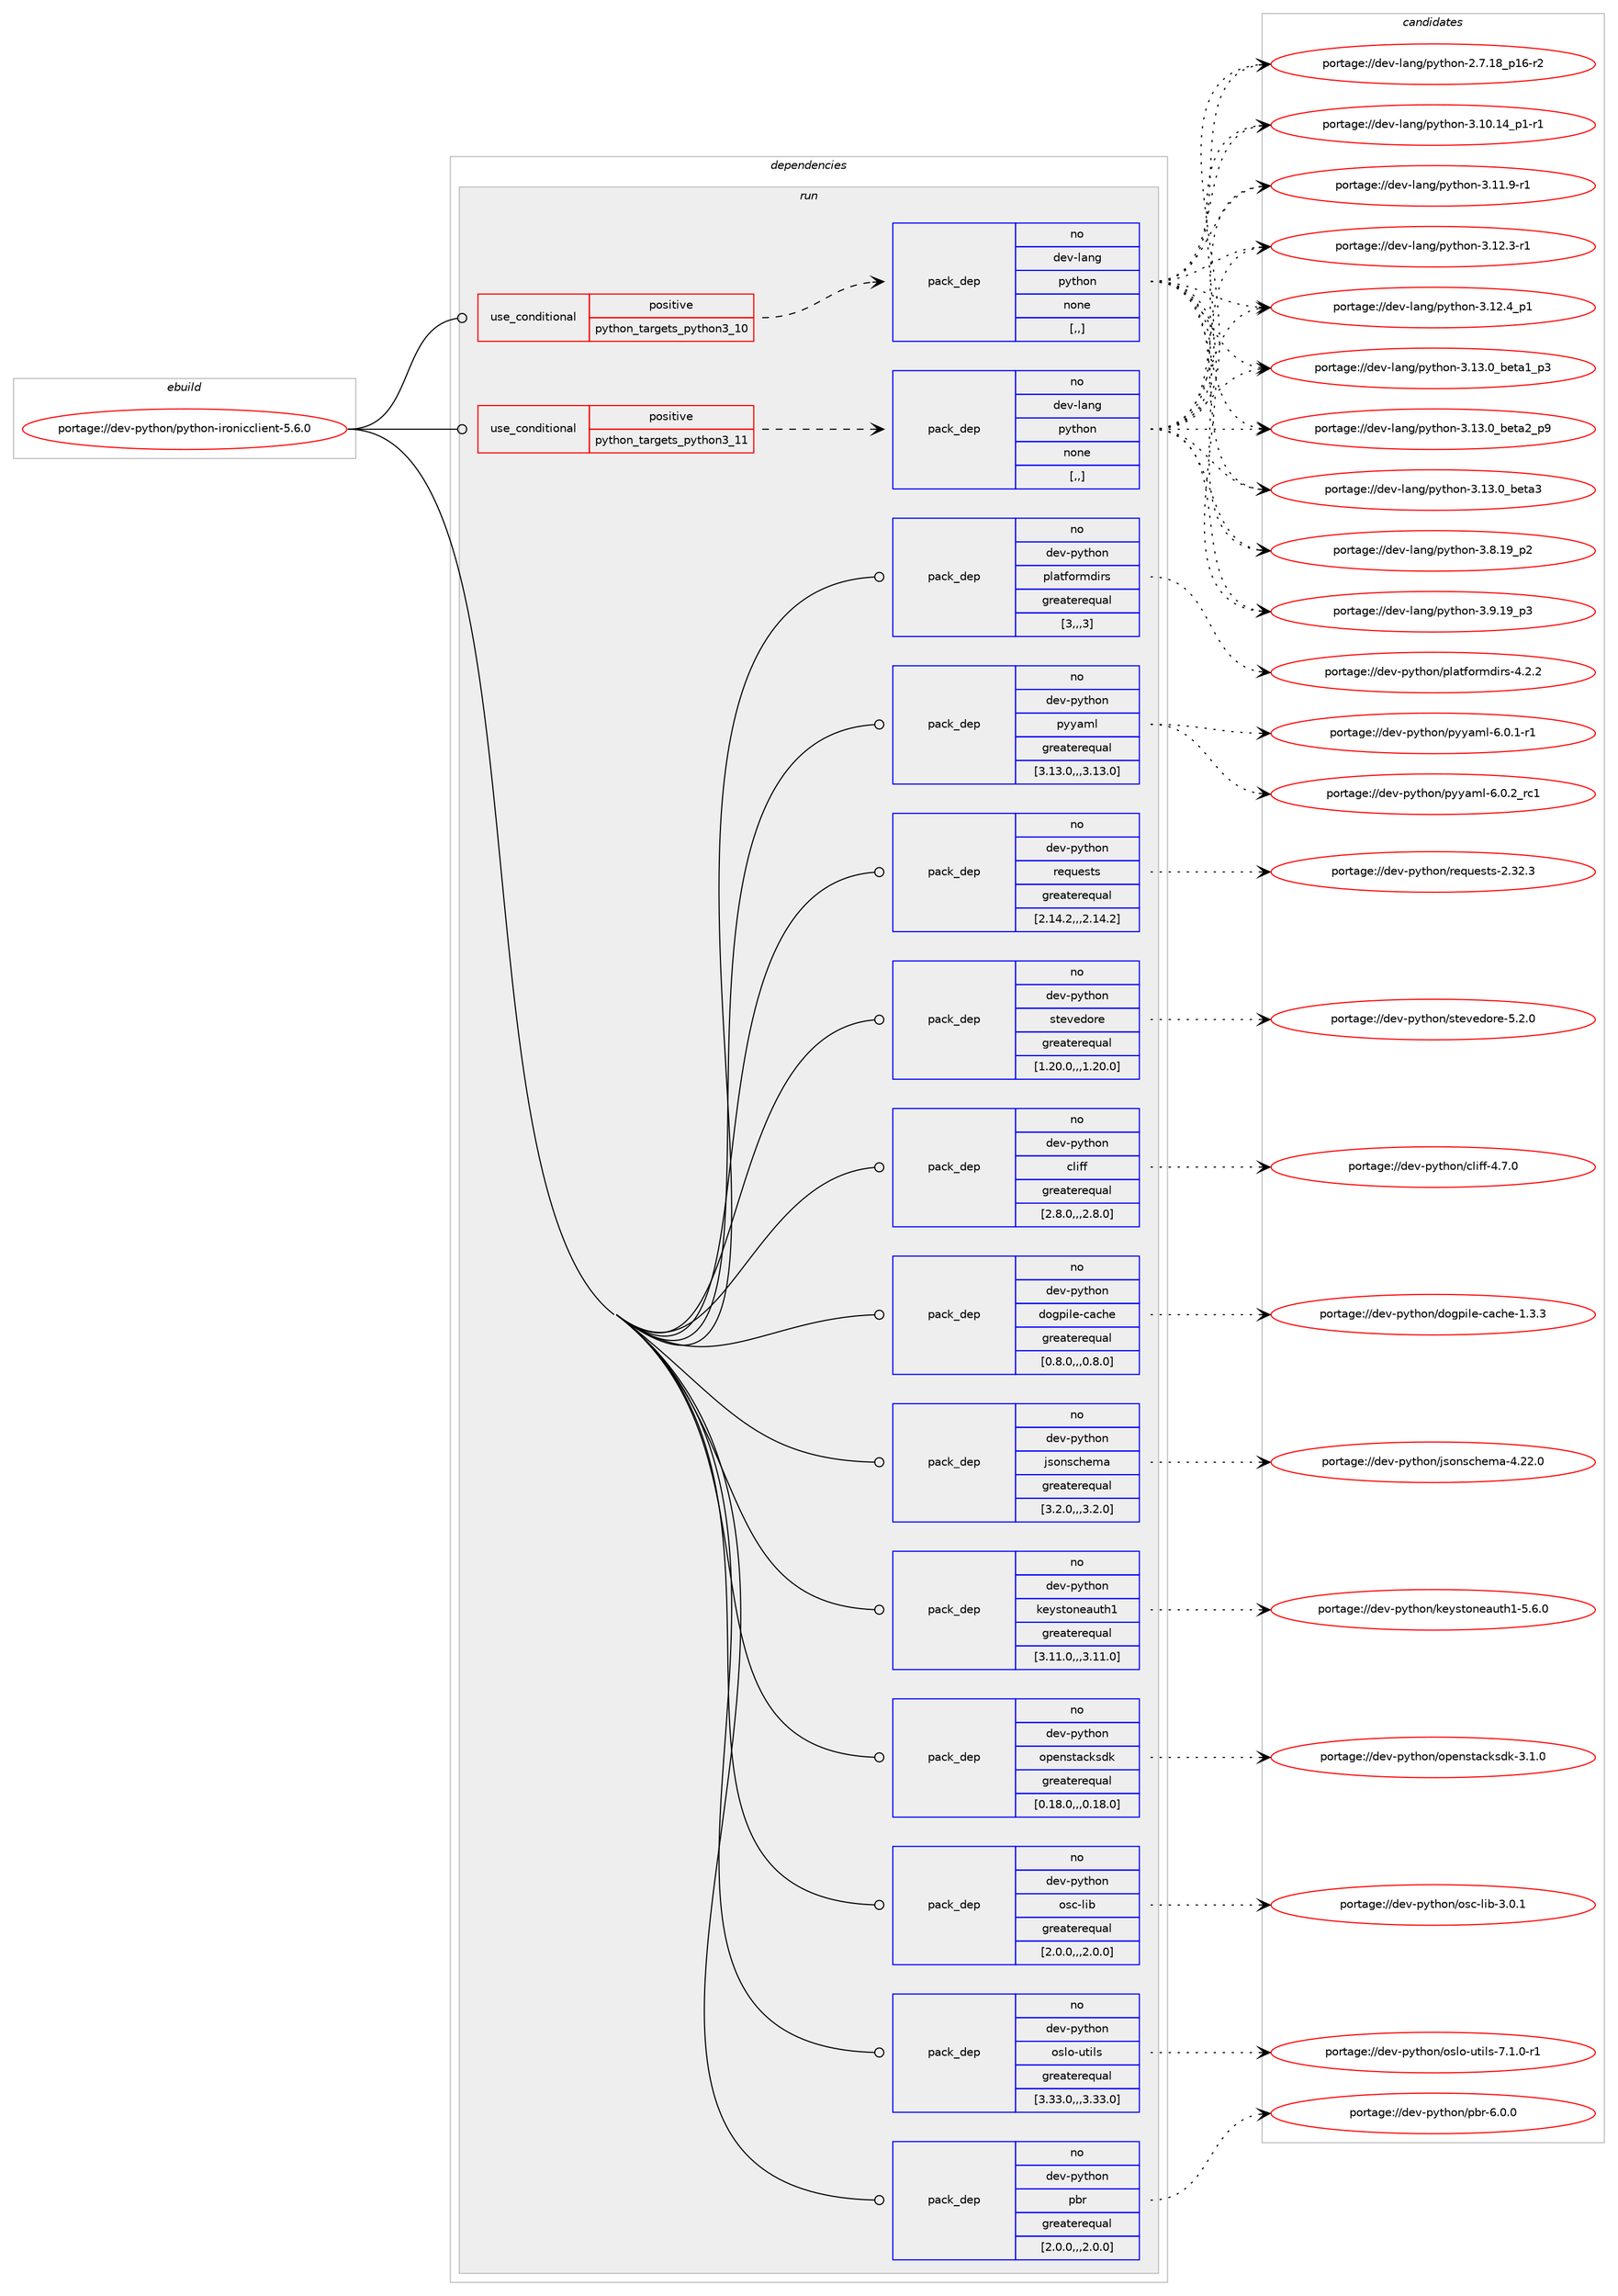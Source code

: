 digraph prolog {

# *************
# Graph options
# *************

newrank=true;
concentrate=true;
compound=true;
graph [rankdir=LR,fontname=Helvetica,fontsize=10,ranksep=1.5];#, ranksep=2.5, nodesep=0.2];
edge  [arrowhead=vee];
node  [fontname=Helvetica,fontsize=10];

# **********
# The ebuild
# **********

subgraph cluster_leftcol {
color=gray;
rank=same;
label=<<i>ebuild</i>>;
id [label="portage://dev-python/python-ironicclient-5.6.0", color=red, width=4, href="../dev-python/python-ironicclient-5.6.0.svg"];
}

# ****************
# The dependencies
# ****************

subgraph cluster_midcol {
color=gray;
label=<<i>dependencies</i>>;
subgraph cluster_compile {
fillcolor="#eeeeee";
style=filled;
label=<<i>compile</i>>;
}
subgraph cluster_compileandrun {
fillcolor="#eeeeee";
style=filled;
label=<<i>compile and run</i>>;
}
subgraph cluster_run {
fillcolor="#eeeeee";
style=filled;
label=<<i>run</i>>;
subgraph cond37028 {
dependency155985 [label=<<TABLE BORDER="0" CELLBORDER="1" CELLSPACING="0" CELLPADDING="4"><TR><TD ROWSPAN="3" CELLPADDING="10">use_conditional</TD></TR><TR><TD>positive</TD></TR><TR><TD>python_targets_python3_10</TD></TR></TABLE>>, shape=none, color=red];
subgraph pack117721 {
dependency155986 [label=<<TABLE BORDER="0" CELLBORDER="1" CELLSPACING="0" CELLPADDING="4" WIDTH="220"><TR><TD ROWSPAN="6" CELLPADDING="30">pack_dep</TD></TR><TR><TD WIDTH="110">no</TD></TR><TR><TD>dev-lang</TD></TR><TR><TD>python</TD></TR><TR><TD>none</TD></TR><TR><TD>[,,]</TD></TR></TABLE>>, shape=none, color=blue];
}
dependency155985:e -> dependency155986:w [weight=20,style="dashed",arrowhead="vee"];
}
id:e -> dependency155985:w [weight=20,style="solid",arrowhead="odot"];
subgraph cond37029 {
dependency155987 [label=<<TABLE BORDER="0" CELLBORDER="1" CELLSPACING="0" CELLPADDING="4"><TR><TD ROWSPAN="3" CELLPADDING="10">use_conditional</TD></TR><TR><TD>positive</TD></TR><TR><TD>python_targets_python3_11</TD></TR></TABLE>>, shape=none, color=red];
subgraph pack117722 {
dependency155988 [label=<<TABLE BORDER="0" CELLBORDER="1" CELLSPACING="0" CELLPADDING="4" WIDTH="220"><TR><TD ROWSPAN="6" CELLPADDING="30">pack_dep</TD></TR><TR><TD WIDTH="110">no</TD></TR><TR><TD>dev-lang</TD></TR><TR><TD>python</TD></TR><TR><TD>none</TD></TR><TR><TD>[,,]</TD></TR></TABLE>>, shape=none, color=blue];
}
dependency155987:e -> dependency155988:w [weight=20,style="dashed",arrowhead="vee"];
}
id:e -> dependency155987:w [weight=20,style="solid",arrowhead="odot"];
subgraph pack117723 {
dependency155989 [label=<<TABLE BORDER="0" CELLBORDER="1" CELLSPACING="0" CELLPADDING="4" WIDTH="220"><TR><TD ROWSPAN="6" CELLPADDING="30">pack_dep</TD></TR><TR><TD WIDTH="110">no</TD></TR><TR><TD>dev-python</TD></TR><TR><TD>cliff</TD></TR><TR><TD>greaterequal</TD></TR><TR><TD>[2.8.0,,,2.8.0]</TD></TR></TABLE>>, shape=none, color=blue];
}
id:e -> dependency155989:w [weight=20,style="solid",arrowhead="odot"];
subgraph pack117724 {
dependency155990 [label=<<TABLE BORDER="0" CELLBORDER="1" CELLSPACING="0" CELLPADDING="4" WIDTH="220"><TR><TD ROWSPAN="6" CELLPADDING="30">pack_dep</TD></TR><TR><TD WIDTH="110">no</TD></TR><TR><TD>dev-python</TD></TR><TR><TD>dogpile-cache</TD></TR><TR><TD>greaterequal</TD></TR><TR><TD>[0.8.0,,,0.8.0]</TD></TR></TABLE>>, shape=none, color=blue];
}
id:e -> dependency155990:w [weight=20,style="solid",arrowhead="odot"];
subgraph pack117725 {
dependency155991 [label=<<TABLE BORDER="0" CELLBORDER="1" CELLSPACING="0" CELLPADDING="4" WIDTH="220"><TR><TD ROWSPAN="6" CELLPADDING="30">pack_dep</TD></TR><TR><TD WIDTH="110">no</TD></TR><TR><TD>dev-python</TD></TR><TR><TD>jsonschema</TD></TR><TR><TD>greaterequal</TD></TR><TR><TD>[3.2.0,,,3.2.0]</TD></TR></TABLE>>, shape=none, color=blue];
}
id:e -> dependency155991:w [weight=20,style="solid",arrowhead="odot"];
subgraph pack117726 {
dependency155992 [label=<<TABLE BORDER="0" CELLBORDER="1" CELLSPACING="0" CELLPADDING="4" WIDTH="220"><TR><TD ROWSPAN="6" CELLPADDING="30">pack_dep</TD></TR><TR><TD WIDTH="110">no</TD></TR><TR><TD>dev-python</TD></TR><TR><TD>keystoneauth1</TD></TR><TR><TD>greaterequal</TD></TR><TR><TD>[3.11.0,,,3.11.0]</TD></TR></TABLE>>, shape=none, color=blue];
}
id:e -> dependency155992:w [weight=20,style="solid",arrowhead="odot"];
subgraph pack117727 {
dependency155993 [label=<<TABLE BORDER="0" CELLBORDER="1" CELLSPACING="0" CELLPADDING="4" WIDTH="220"><TR><TD ROWSPAN="6" CELLPADDING="30">pack_dep</TD></TR><TR><TD WIDTH="110">no</TD></TR><TR><TD>dev-python</TD></TR><TR><TD>openstacksdk</TD></TR><TR><TD>greaterequal</TD></TR><TR><TD>[0.18.0,,,0.18.0]</TD></TR></TABLE>>, shape=none, color=blue];
}
id:e -> dependency155993:w [weight=20,style="solid",arrowhead="odot"];
subgraph pack117728 {
dependency155994 [label=<<TABLE BORDER="0" CELLBORDER="1" CELLSPACING="0" CELLPADDING="4" WIDTH="220"><TR><TD ROWSPAN="6" CELLPADDING="30">pack_dep</TD></TR><TR><TD WIDTH="110">no</TD></TR><TR><TD>dev-python</TD></TR><TR><TD>osc-lib</TD></TR><TR><TD>greaterequal</TD></TR><TR><TD>[2.0.0,,,2.0.0]</TD></TR></TABLE>>, shape=none, color=blue];
}
id:e -> dependency155994:w [weight=20,style="solid",arrowhead="odot"];
subgraph pack117729 {
dependency155995 [label=<<TABLE BORDER="0" CELLBORDER="1" CELLSPACING="0" CELLPADDING="4" WIDTH="220"><TR><TD ROWSPAN="6" CELLPADDING="30">pack_dep</TD></TR><TR><TD WIDTH="110">no</TD></TR><TR><TD>dev-python</TD></TR><TR><TD>oslo-utils</TD></TR><TR><TD>greaterequal</TD></TR><TR><TD>[3.33.0,,,3.33.0]</TD></TR></TABLE>>, shape=none, color=blue];
}
id:e -> dependency155995:w [weight=20,style="solid",arrowhead="odot"];
subgraph pack117730 {
dependency155996 [label=<<TABLE BORDER="0" CELLBORDER="1" CELLSPACING="0" CELLPADDING="4" WIDTH="220"><TR><TD ROWSPAN="6" CELLPADDING="30">pack_dep</TD></TR><TR><TD WIDTH="110">no</TD></TR><TR><TD>dev-python</TD></TR><TR><TD>pbr</TD></TR><TR><TD>greaterequal</TD></TR><TR><TD>[2.0.0,,,2.0.0]</TD></TR></TABLE>>, shape=none, color=blue];
}
id:e -> dependency155996:w [weight=20,style="solid",arrowhead="odot"];
subgraph pack117731 {
dependency155997 [label=<<TABLE BORDER="0" CELLBORDER="1" CELLSPACING="0" CELLPADDING="4" WIDTH="220"><TR><TD ROWSPAN="6" CELLPADDING="30">pack_dep</TD></TR><TR><TD WIDTH="110">no</TD></TR><TR><TD>dev-python</TD></TR><TR><TD>platformdirs</TD></TR><TR><TD>greaterequal</TD></TR><TR><TD>[3,,,3]</TD></TR></TABLE>>, shape=none, color=blue];
}
id:e -> dependency155997:w [weight=20,style="solid",arrowhead="odot"];
subgraph pack117732 {
dependency155998 [label=<<TABLE BORDER="0" CELLBORDER="1" CELLSPACING="0" CELLPADDING="4" WIDTH="220"><TR><TD ROWSPAN="6" CELLPADDING="30">pack_dep</TD></TR><TR><TD WIDTH="110">no</TD></TR><TR><TD>dev-python</TD></TR><TR><TD>pyyaml</TD></TR><TR><TD>greaterequal</TD></TR><TR><TD>[3.13.0,,,3.13.0]</TD></TR></TABLE>>, shape=none, color=blue];
}
id:e -> dependency155998:w [weight=20,style="solid",arrowhead="odot"];
subgraph pack117733 {
dependency155999 [label=<<TABLE BORDER="0" CELLBORDER="1" CELLSPACING="0" CELLPADDING="4" WIDTH="220"><TR><TD ROWSPAN="6" CELLPADDING="30">pack_dep</TD></TR><TR><TD WIDTH="110">no</TD></TR><TR><TD>dev-python</TD></TR><TR><TD>requests</TD></TR><TR><TD>greaterequal</TD></TR><TR><TD>[2.14.2,,,2.14.2]</TD></TR></TABLE>>, shape=none, color=blue];
}
id:e -> dependency155999:w [weight=20,style="solid",arrowhead="odot"];
subgraph pack117734 {
dependency156000 [label=<<TABLE BORDER="0" CELLBORDER="1" CELLSPACING="0" CELLPADDING="4" WIDTH="220"><TR><TD ROWSPAN="6" CELLPADDING="30">pack_dep</TD></TR><TR><TD WIDTH="110">no</TD></TR><TR><TD>dev-python</TD></TR><TR><TD>stevedore</TD></TR><TR><TD>greaterequal</TD></TR><TR><TD>[1.20.0,,,1.20.0]</TD></TR></TABLE>>, shape=none, color=blue];
}
id:e -> dependency156000:w [weight=20,style="solid",arrowhead="odot"];
}
}

# **************
# The candidates
# **************

subgraph cluster_choices {
rank=same;
color=gray;
label=<<i>candidates</i>>;

subgraph choice117721 {
color=black;
nodesep=1;
choice100101118451089711010347112121116104111110455046554649569511249544511450 [label="portage://dev-lang/python-2.7.18_p16-r2", color=red, width=4,href="../dev-lang/python-2.7.18_p16-r2.svg"];
choice100101118451089711010347112121116104111110455146494846495295112494511449 [label="portage://dev-lang/python-3.10.14_p1-r1", color=red, width=4,href="../dev-lang/python-3.10.14_p1-r1.svg"];
choice100101118451089711010347112121116104111110455146494946574511449 [label="portage://dev-lang/python-3.11.9-r1", color=red, width=4,href="../dev-lang/python-3.11.9-r1.svg"];
choice100101118451089711010347112121116104111110455146495046514511449 [label="portage://dev-lang/python-3.12.3-r1", color=red, width=4,href="../dev-lang/python-3.12.3-r1.svg"];
choice100101118451089711010347112121116104111110455146495046529511249 [label="portage://dev-lang/python-3.12.4_p1", color=red, width=4,href="../dev-lang/python-3.12.4_p1.svg"];
choice10010111845108971101034711212111610411111045514649514648959810111697499511251 [label="portage://dev-lang/python-3.13.0_beta1_p3", color=red, width=4,href="../dev-lang/python-3.13.0_beta1_p3.svg"];
choice10010111845108971101034711212111610411111045514649514648959810111697509511257 [label="portage://dev-lang/python-3.13.0_beta2_p9", color=red, width=4,href="../dev-lang/python-3.13.0_beta2_p9.svg"];
choice1001011184510897110103471121211161041111104551464951464895981011169751 [label="portage://dev-lang/python-3.13.0_beta3", color=red, width=4,href="../dev-lang/python-3.13.0_beta3.svg"];
choice100101118451089711010347112121116104111110455146564649579511250 [label="portage://dev-lang/python-3.8.19_p2", color=red, width=4,href="../dev-lang/python-3.8.19_p2.svg"];
choice100101118451089711010347112121116104111110455146574649579511251 [label="portage://dev-lang/python-3.9.19_p3", color=red, width=4,href="../dev-lang/python-3.9.19_p3.svg"];
dependency155986:e -> choice100101118451089711010347112121116104111110455046554649569511249544511450:w [style=dotted,weight="100"];
dependency155986:e -> choice100101118451089711010347112121116104111110455146494846495295112494511449:w [style=dotted,weight="100"];
dependency155986:e -> choice100101118451089711010347112121116104111110455146494946574511449:w [style=dotted,weight="100"];
dependency155986:e -> choice100101118451089711010347112121116104111110455146495046514511449:w [style=dotted,weight="100"];
dependency155986:e -> choice100101118451089711010347112121116104111110455146495046529511249:w [style=dotted,weight="100"];
dependency155986:e -> choice10010111845108971101034711212111610411111045514649514648959810111697499511251:w [style=dotted,weight="100"];
dependency155986:e -> choice10010111845108971101034711212111610411111045514649514648959810111697509511257:w [style=dotted,weight="100"];
dependency155986:e -> choice1001011184510897110103471121211161041111104551464951464895981011169751:w [style=dotted,weight="100"];
dependency155986:e -> choice100101118451089711010347112121116104111110455146564649579511250:w [style=dotted,weight="100"];
dependency155986:e -> choice100101118451089711010347112121116104111110455146574649579511251:w [style=dotted,weight="100"];
}
subgraph choice117722 {
color=black;
nodesep=1;
choice100101118451089711010347112121116104111110455046554649569511249544511450 [label="portage://dev-lang/python-2.7.18_p16-r2", color=red, width=4,href="../dev-lang/python-2.7.18_p16-r2.svg"];
choice100101118451089711010347112121116104111110455146494846495295112494511449 [label="portage://dev-lang/python-3.10.14_p1-r1", color=red, width=4,href="../dev-lang/python-3.10.14_p1-r1.svg"];
choice100101118451089711010347112121116104111110455146494946574511449 [label="portage://dev-lang/python-3.11.9-r1", color=red, width=4,href="../dev-lang/python-3.11.9-r1.svg"];
choice100101118451089711010347112121116104111110455146495046514511449 [label="portage://dev-lang/python-3.12.3-r1", color=red, width=4,href="../dev-lang/python-3.12.3-r1.svg"];
choice100101118451089711010347112121116104111110455146495046529511249 [label="portage://dev-lang/python-3.12.4_p1", color=red, width=4,href="../dev-lang/python-3.12.4_p1.svg"];
choice10010111845108971101034711212111610411111045514649514648959810111697499511251 [label="portage://dev-lang/python-3.13.0_beta1_p3", color=red, width=4,href="../dev-lang/python-3.13.0_beta1_p3.svg"];
choice10010111845108971101034711212111610411111045514649514648959810111697509511257 [label="portage://dev-lang/python-3.13.0_beta2_p9", color=red, width=4,href="../dev-lang/python-3.13.0_beta2_p9.svg"];
choice1001011184510897110103471121211161041111104551464951464895981011169751 [label="portage://dev-lang/python-3.13.0_beta3", color=red, width=4,href="../dev-lang/python-3.13.0_beta3.svg"];
choice100101118451089711010347112121116104111110455146564649579511250 [label="portage://dev-lang/python-3.8.19_p2", color=red, width=4,href="../dev-lang/python-3.8.19_p2.svg"];
choice100101118451089711010347112121116104111110455146574649579511251 [label="portage://dev-lang/python-3.9.19_p3", color=red, width=4,href="../dev-lang/python-3.9.19_p3.svg"];
dependency155988:e -> choice100101118451089711010347112121116104111110455046554649569511249544511450:w [style=dotted,weight="100"];
dependency155988:e -> choice100101118451089711010347112121116104111110455146494846495295112494511449:w [style=dotted,weight="100"];
dependency155988:e -> choice100101118451089711010347112121116104111110455146494946574511449:w [style=dotted,weight="100"];
dependency155988:e -> choice100101118451089711010347112121116104111110455146495046514511449:w [style=dotted,weight="100"];
dependency155988:e -> choice100101118451089711010347112121116104111110455146495046529511249:w [style=dotted,weight="100"];
dependency155988:e -> choice10010111845108971101034711212111610411111045514649514648959810111697499511251:w [style=dotted,weight="100"];
dependency155988:e -> choice10010111845108971101034711212111610411111045514649514648959810111697509511257:w [style=dotted,weight="100"];
dependency155988:e -> choice1001011184510897110103471121211161041111104551464951464895981011169751:w [style=dotted,weight="100"];
dependency155988:e -> choice100101118451089711010347112121116104111110455146564649579511250:w [style=dotted,weight="100"];
dependency155988:e -> choice100101118451089711010347112121116104111110455146574649579511251:w [style=dotted,weight="100"];
}
subgraph choice117723 {
color=black;
nodesep=1;
choice100101118451121211161041111104799108105102102455246554648 [label="portage://dev-python/cliff-4.7.0", color=red, width=4,href="../dev-python/cliff-4.7.0.svg"];
dependency155989:e -> choice100101118451121211161041111104799108105102102455246554648:w [style=dotted,weight="100"];
}
subgraph choice117724 {
color=black;
nodesep=1;
choice100101118451121211161041111104710011110311210510810145999799104101454946514651 [label="portage://dev-python/dogpile-cache-1.3.3", color=red, width=4,href="../dev-python/dogpile-cache-1.3.3.svg"];
dependency155990:e -> choice100101118451121211161041111104710011110311210510810145999799104101454946514651:w [style=dotted,weight="100"];
}
subgraph choice117725 {
color=black;
nodesep=1;
choice1001011184511212111610411111047106115111110115991041011099745524650504648 [label="portage://dev-python/jsonschema-4.22.0", color=red, width=4,href="../dev-python/jsonschema-4.22.0.svg"];
dependency155991:e -> choice1001011184511212111610411111047106115111110115991041011099745524650504648:w [style=dotted,weight="100"];
}
subgraph choice117726 {
color=black;
nodesep=1;
choice10010111845112121116104111110471071011211151161111101019711711610449455346544648 [label="portage://dev-python/keystoneauth1-5.6.0", color=red, width=4,href="../dev-python/keystoneauth1-5.6.0.svg"];
dependency155992:e -> choice10010111845112121116104111110471071011211151161111101019711711610449455346544648:w [style=dotted,weight="100"];
}
subgraph choice117727 {
color=black;
nodesep=1;
choice10010111845112121116104111110471111121011101151169799107115100107455146494648 [label="portage://dev-python/openstacksdk-3.1.0", color=red, width=4,href="../dev-python/openstacksdk-3.1.0.svg"];
dependency155993:e -> choice10010111845112121116104111110471111121011101151169799107115100107455146494648:w [style=dotted,weight="100"];
}
subgraph choice117728 {
color=black;
nodesep=1;
choice1001011184511212111610411111047111115994510810598455146484649 [label="portage://dev-python/osc-lib-3.0.1", color=red, width=4,href="../dev-python/osc-lib-3.0.1.svg"];
dependency155994:e -> choice1001011184511212111610411111047111115994510810598455146484649:w [style=dotted,weight="100"];
}
subgraph choice117729 {
color=black;
nodesep=1;
choice1001011184511212111610411111047111115108111451171161051081154555464946484511449 [label="portage://dev-python/oslo-utils-7.1.0-r1", color=red, width=4,href="../dev-python/oslo-utils-7.1.0-r1.svg"];
dependency155995:e -> choice1001011184511212111610411111047111115108111451171161051081154555464946484511449:w [style=dotted,weight="100"];
}
subgraph choice117730 {
color=black;
nodesep=1;
choice100101118451121211161041111104711298114455446484648 [label="portage://dev-python/pbr-6.0.0", color=red, width=4,href="../dev-python/pbr-6.0.0.svg"];
dependency155996:e -> choice100101118451121211161041111104711298114455446484648:w [style=dotted,weight="100"];
}
subgraph choice117731 {
color=black;
nodesep=1;
choice100101118451121211161041111104711210897116102111114109100105114115455246504650 [label="portage://dev-python/platformdirs-4.2.2", color=red, width=4,href="../dev-python/platformdirs-4.2.2.svg"];
dependency155997:e -> choice100101118451121211161041111104711210897116102111114109100105114115455246504650:w [style=dotted,weight="100"];
}
subgraph choice117732 {
color=black;
nodesep=1;
choice1001011184511212111610411111047112121121971091084554464846494511449 [label="portage://dev-python/pyyaml-6.0.1-r1", color=red, width=4,href="../dev-python/pyyaml-6.0.1-r1.svg"];
choice100101118451121211161041111104711212112197109108455446484650951149949 [label="portage://dev-python/pyyaml-6.0.2_rc1", color=red, width=4,href="../dev-python/pyyaml-6.0.2_rc1.svg"];
dependency155998:e -> choice1001011184511212111610411111047112121121971091084554464846494511449:w [style=dotted,weight="100"];
dependency155998:e -> choice100101118451121211161041111104711212112197109108455446484650951149949:w [style=dotted,weight="100"];
}
subgraph choice117733 {
color=black;
nodesep=1;
choice100101118451121211161041111104711410111311710111511611545504651504651 [label="portage://dev-python/requests-2.32.3", color=red, width=4,href="../dev-python/requests-2.32.3.svg"];
dependency155999:e -> choice100101118451121211161041111104711410111311710111511611545504651504651:w [style=dotted,weight="100"];
}
subgraph choice117734 {
color=black;
nodesep=1;
choice1001011184511212111610411111047115116101118101100111114101455346504648 [label="portage://dev-python/stevedore-5.2.0", color=red, width=4,href="../dev-python/stevedore-5.2.0.svg"];
dependency156000:e -> choice1001011184511212111610411111047115116101118101100111114101455346504648:w [style=dotted,weight="100"];
}
}

}

